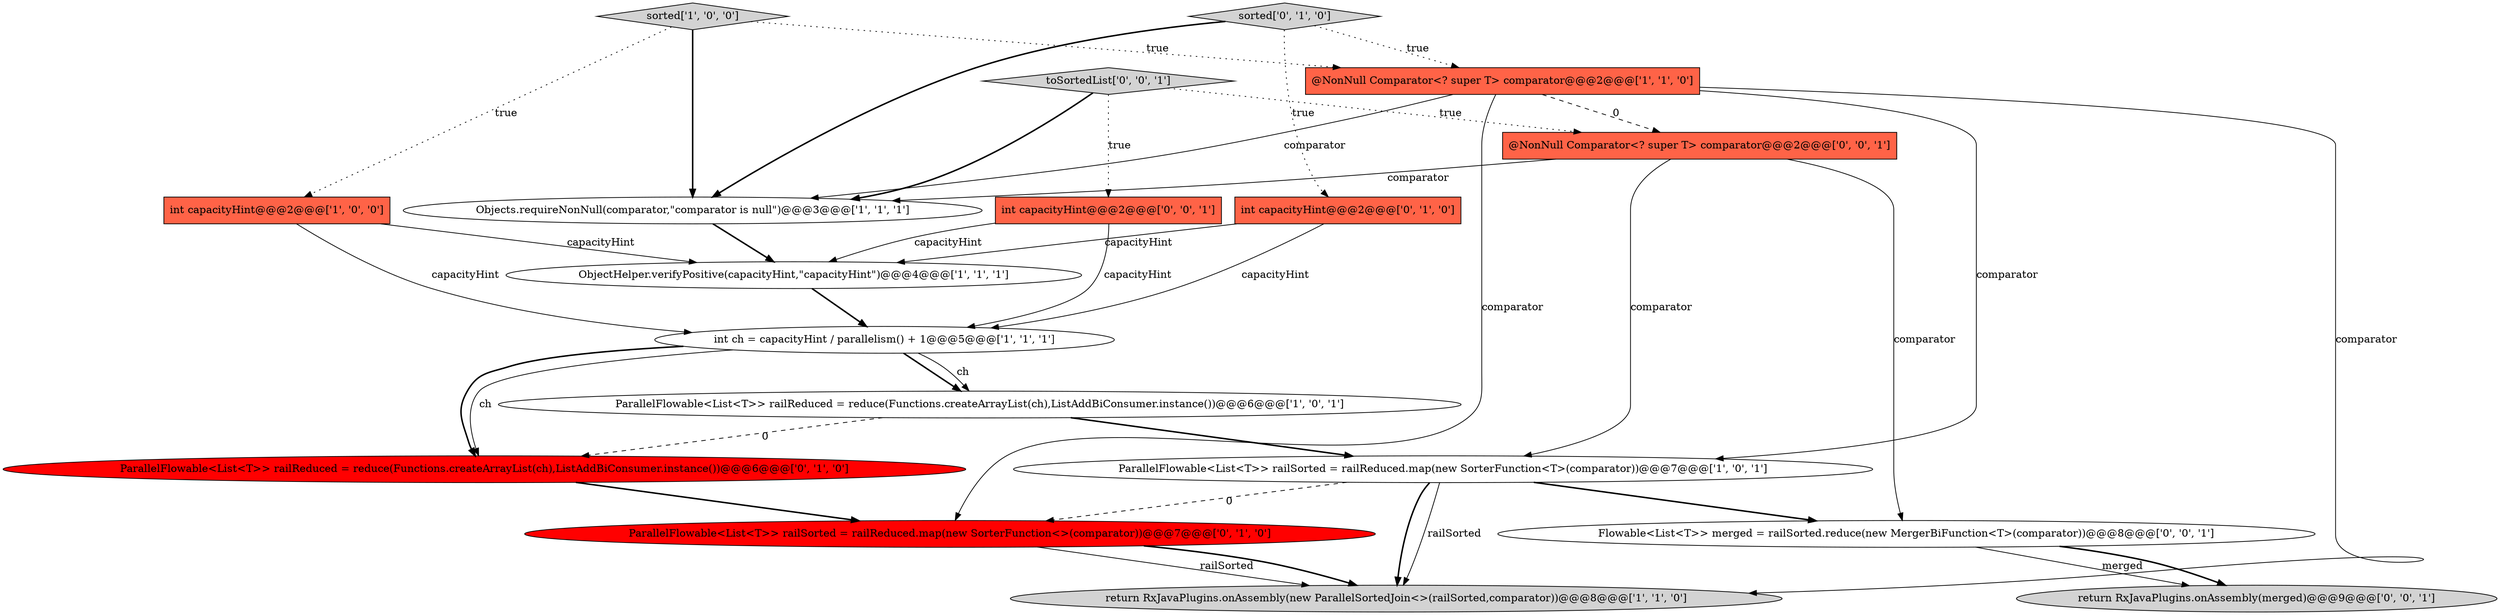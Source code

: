 digraph {
6 [style = filled, label = "ParallelFlowable<List<T>> railSorted = railReduced.map(new SorterFunction<T>(comparator))@@@7@@@['1', '0', '1']", fillcolor = white, shape = ellipse image = "AAA0AAABBB1BBB"];
0 [style = filled, label = "int capacityHint@@@2@@@['1', '0', '0']", fillcolor = tomato, shape = box image = "AAA0AAABBB1BBB"];
2 [style = filled, label = "ParallelFlowable<List<T>> railReduced = reduce(Functions.createArrayList(ch),ListAddBiConsumer.instance())@@@6@@@['1', '0', '1']", fillcolor = white, shape = ellipse image = "AAA0AAABBB1BBB"];
5 [style = filled, label = "ObjectHelper.verifyPositive(capacityHint,\"capacityHint\")@@@4@@@['1', '1', '1']", fillcolor = white, shape = ellipse image = "AAA0AAABBB1BBB"];
13 [style = filled, label = "Flowable<List<T>> merged = railSorted.reduce(new MergerBiFunction<T>(comparator))@@@8@@@['0', '0', '1']", fillcolor = white, shape = ellipse image = "AAA0AAABBB3BBB"];
15 [style = filled, label = "toSortedList['0', '0', '1']", fillcolor = lightgray, shape = diamond image = "AAA0AAABBB3BBB"];
9 [style = filled, label = "sorted['0', '1', '0']", fillcolor = lightgray, shape = diamond image = "AAA0AAABBB2BBB"];
7 [style = filled, label = "return RxJavaPlugins.onAssembly(new ParallelSortedJoin<>(railSorted,comparator))@@@8@@@['1', '1', '0']", fillcolor = lightgray, shape = ellipse image = "AAA0AAABBB1BBB"];
11 [style = filled, label = "int capacityHint@@@2@@@['0', '1', '0']", fillcolor = tomato, shape = box image = "AAA0AAABBB2BBB"];
10 [style = filled, label = "ParallelFlowable<List<T>> railSorted = railReduced.map(new SorterFunction<>(comparator))@@@7@@@['0', '1', '0']", fillcolor = red, shape = ellipse image = "AAA1AAABBB2BBB"];
3 [style = filled, label = "sorted['1', '0', '0']", fillcolor = lightgray, shape = diamond image = "AAA0AAABBB1BBB"];
1 [style = filled, label = "Objects.requireNonNull(comparator,\"comparator is null\")@@@3@@@['1', '1', '1']", fillcolor = white, shape = ellipse image = "AAA0AAABBB1BBB"];
12 [style = filled, label = "ParallelFlowable<List<T>> railReduced = reduce(Functions.createArrayList(ch),ListAddBiConsumer.instance())@@@6@@@['0', '1', '0']", fillcolor = red, shape = ellipse image = "AAA1AAABBB2BBB"];
8 [style = filled, label = "int ch = capacityHint / parallelism() + 1@@@5@@@['1', '1', '1']", fillcolor = white, shape = ellipse image = "AAA0AAABBB1BBB"];
17 [style = filled, label = "return RxJavaPlugins.onAssembly(merged)@@@9@@@['0', '0', '1']", fillcolor = lightgray, shape = ellipse image = "AAA0AAABBB3BBB"];
14 [style = filled, label = "int capacityHint@@@2@@@['0', '0', '1']", fillcolor = tomato, shape = box image = "AAA0AAABBB3BBB"];
4 [style = filled, label = "@NonNull Comparator<? super T> comparator@@@2@@@['1', '1', '0']", fillcolor = tomato, shape = box image = "AAA0AAABBB1BBB"];
16 [style = filled, label = "@NonNull Comparator<? super T> comparator@@@2@@@['0', '0', '1']", fillcolor = tomato, shape = box image = "AAA0AAABBB3BBB"];
1->5 [style = bold, label=""];
14->8 [style = solid, label="capacityHint"];
5->8 [style = bold, label=""];
11->5 [style = solid, label="capacityHint"];
10->7 [style = solid, label="railSorted"];
4->16 [style = dashed, label="0"];
16->6 [style = solid, label="comparator"];
3->1 [style = bold, label=""];
4->10 [style = solid, label="comparator"];
2->6 [style = bold, label=""];
14->5 [style = solid, label="capacityHint"];
9->11 [style = dotted, label="true"];
13->17 [style = solid, label="merged"];
11->8 [style = solid, label="capacityHint"];
8->12 [style = solid, label="ch"];
3->4 [style = dotted, label="true"];
0->5 [style = solid, label="capacityHint"];
4->1 [style = solid, label="comparator"];
15->16 [style = dotted, label="true"];
15->14 [style = dotted, label="true"];
16->13 [style = solid, label="comparator"];
16->1 [style = solid, label="comparator"];
10->7 [style = bold, label=""];
6->10 [style = dashed, label="0"];
2->12 [style = dashed, label="0"];
13->17 [style = bold, label=""];
12->10 [style = bold, label=""];
8->2 [style = bold, label=""];
6->13 [style = bold, label=""];
8->2 [style = solid, label="ch"];
3->0 [style = dotted, label="true"];
9->4 [style = dotted, label="true"];
4->7 [style = solid, label="comparator"];
6->7 [style = bold, label=""];
9->1 [style = bold, label=""];
4->6 [style = solid, label="comparator"];
6->7 [style = solid, label="railSorted"];
0->8 [style = solid, label="capacityHint"];
8->12 [style = bold, label=""];
15->1 [style = bold, label=""];
}
